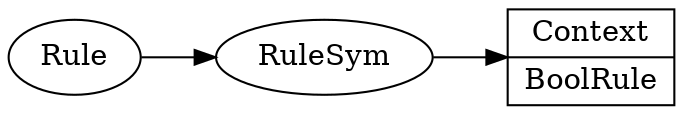 digraph {
    rankdir=LR

    RuleSym[class="choice"]
    out[shape="record" label="Context | BoolRule"]

    Rule -> RuleSym -> out
}
